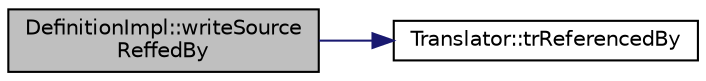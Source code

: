digraph "DefinitionImpl::writeSourceReffedBy"
{
 // LATEX_PDF_SIZE
  edge [fontname="Helvetica",fontsize="10",labelfontname="Helvetica",labelfontsize="10"];
  node [fontname="Helvetica",fontsize="10",shape=record];
  rankdir="LR";
  Node1 [label="DefinitionImpl::writeSource\lReffedBy",height=0.2,width=0.4,color="black", fillcolor="grey75", style="filled", fontcolor="black",tooltip=" "];
  Node1 -> Node2 [color="midnightblue",fontsize="10",style="solid",fontname="Helvetica"];
  Node2 [label="Translator::trReferencedBy",height=0.2,width=0.4,color="black", fillcolor="white", style="filled",URL="$classTranslator.html#a56b84cff6c76c108b33a8a1bc95a826c",tooltip=" "];
}
